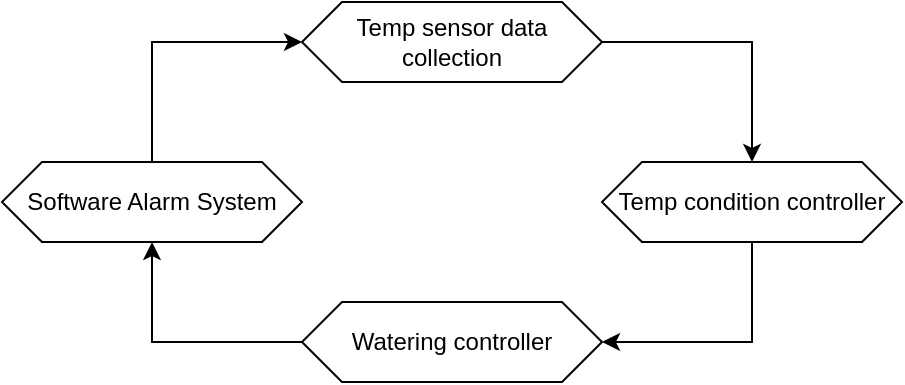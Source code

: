 <mxfile version="24.6.4" type="device">
  <diagram name="Page-1" id="-1b8dy-LMouZqffwLgTd">
    <mxGraphModel dx="815" dy="435" grid="1" gridSize="10" guides="1" tooltips="1" connect="1" arrows="1" fold="1" page="1" pageScale="1" pageWidth="850" pageHeight="1100" math="0" shadow="0">
      <root>
        <mxCell id="0" />
        <mxCell id="1" parent="0" />
        <mxCell id="zZ0U3I0l1S0aOFN0MOAt-5" style="edgeStyle=orthogonalEdgeStyle;rounded=0;orthogonalLoop=1;jettySize=auto;html=1;entryX=0.5;entryY=0;entryDx=0;entryDy=0;" edge="1" parent="1" source="zZ0U3I0l1S0aOFN0MOAt-1" target="zZ0U3I0l1S0aOFN0MOAt-2">
          <mxGeometry relative="1" as="geometry">
            <Array as="points">
              <mxPoint x="575" y="90" />
            </Array>
          </mxGeometry>
        </mxCell>
        <mxCell id="zZ0U3I0l1S0aOFN0MOAt-1" value="Temp sensor data collection" style="shape=hexagon;perimeter=hexagonPerimeter2;whiteSpace=wrap;html=1;fixedSize=1;" vertex="1" parent="1">
          <mxGeometry x="350" y="70" width="150" height="40" as="geometry" />
        </mxCell>
        <mxCell id="zZ0U3I0l1S0aOFN0MOAt-6" style="edgeStyle=orthogonalEdgeStyle;rounded=0;orthogonalLoop=1;jettySize=auto;html=1;entryX=1;entryY=0.5;entryDx=0;entryDy=0;" edge="1" parent="1" source="zZ0U3I0l1S0aOFN0MOAt-2" target="zZ0U3I0l1S0aOFN0MOAt-3">
          <mxGeometry relative="1" as="geometry" />
        </mxCell>
        <mxCell id="zZ0U3I0l1S0aOFN0MOAt-2" value="Temp condition controller" style="shape=hexagon;perimeter=hexagonPerimeter2;whiteSpace=wrap;html=1;fixedSize=1;" vertex="1" parent="1">
          <mxGeometry x="500" y="150" width="150" height="40" as="geometry" />
        </mxCell>
        <mxCell id="zZ0U3I0l1S0aOFN0MOAt-7" style="edgeStyle=orthogonalEdgeStyle;rounded=0;orthogonalLoop=1;jettySize=auto;html=1;entryX=0.5;entryY=1;entryDx=0;entryDy=0;" edge="1" parent="1" source="zZ0U3I0l1S0aOFN0MOAt-3" target="zZ0U3I0l1S0aOFN0MOAt-4">
          <mxGeometry relative="1" as="geometry">
            <Array as="points">
              <mxPoint x="275" y="240" />
            </Array>
          </mxGeometry>
        </mxCell>
        <mxCell id="zZ0U3I0l1S0aOFN0MOAt-3" value="Watering controller" style="shape=hexagon;perimeter=hexagonPerimeter2;whiteSpace=wrap;html=1;fixedSize=1;" vertex="1" parent="1">
          <mxGeometry x="350" y="220" width="150" height="40" as="geometry" />
        </mxCell>
        <mxCell id="zZ0U3I0l1S0aOFN0MOAt-8" style="edgeStyle=orthogonalEdgeStyle;rounded=0;orthogonalLoop=1;jettySize=auto;html=1;entryX=0;entryY=0.5;entryDx=0;entryDy=0;" edge="1" parent="1" source="zZ0U3I0l1S0aOFN0MOAt-4" target="zZ0U3I0l1S0aOFN0MOAt-1">
          <mxGeometry relative="1" as="geometry" />
        </mxCell>
        <mxCell id="zZ0U3I0l1S0aOFN0MOAt-4" value="Software Alarm System" style="shape=hexagon;perimeter=hexagonPerimeter2;whiteSpace=wrap;html=1;fixedSize=1;" vertex="1" parent="1">
          <mxGeometry x="200" y="150" width="150" height="40" as="geometry" />
        </mxCell>
      </root>
    </mxGraphModel>
  </diagram>
</mxfile>

